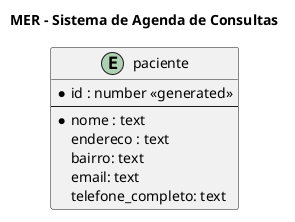 @startuml diagram

title MER - Sistema de Agenda de Consultas

skinparam linetype ortho

entity "paciente" as paciente {
  *id : number <<generated>>
  --
  *nome : text
  endereco : text
  bairro: text
  email: text
  telefone_completo: text
}

@enduml
